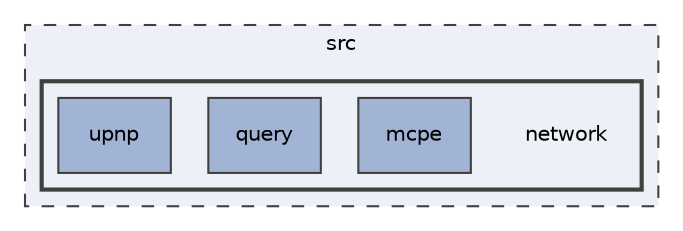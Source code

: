 digraph "network"
{
 // INTERACTIVE_SVG=YES
 // LATEX_PDF_SIZE
  edge [fontname="Helvetica",fontsize="10",labelfontname="Helvetica",labelfontsize="10"];
  node [fontname="Helvetica",fontsize="10",shape=record];
  compound=true
  subgraph clusterdir_68267d1309a1af8e8297ef4c3efbcdba {
    graph [ bgcolor="#edf0f7", pencolor="grey25", style="filled,dashed,", label="src", fontname="Helvetica", fontsize="10", URL="dir_68267d1309a1af8e8297ef4c3efbcdba.html"]
  subgraph clusterdir_fc4c7f03e1a69a98c370fae55a743828 {
    graph [ bgcolor="#edf0f7", pencolor="grey25", style="filled,bold,", label="", fontname="Helvetica", fontsize="10", URL="dir_fc4c7f03e1a69a98c370fae55a743828.html"]
    dir_fc4c7f03e1a69a98c370fae55a743828 [shape=plaintext, label="network"];
  dir_c34322918f2837155f3742220523bcd3 [shape=box, label="mcpe", style="filled,", fillcolor="#a2b4d6", color="grey25", URL="dir_c34322918f2837155f3742220523bcd3.html"];
  dir_3d71232117eb481ef989c05f139d3935 [shape=box, label="query", style="filled,", fillcolor="#a2b4d6", color="grey25", URL="dir_3d71232117eb481ef989c05f139d3935.html"];
  dir_b71e33e96de5f3096d0f4a1849cf9e42 [shape=box, label="upnp", style="filled,", fillcolor="#a2b4d6", color="grey25", URL="dir_b71e33e96de5f3096d0f4a1849cf9e42.html"];
  }
  }
}
